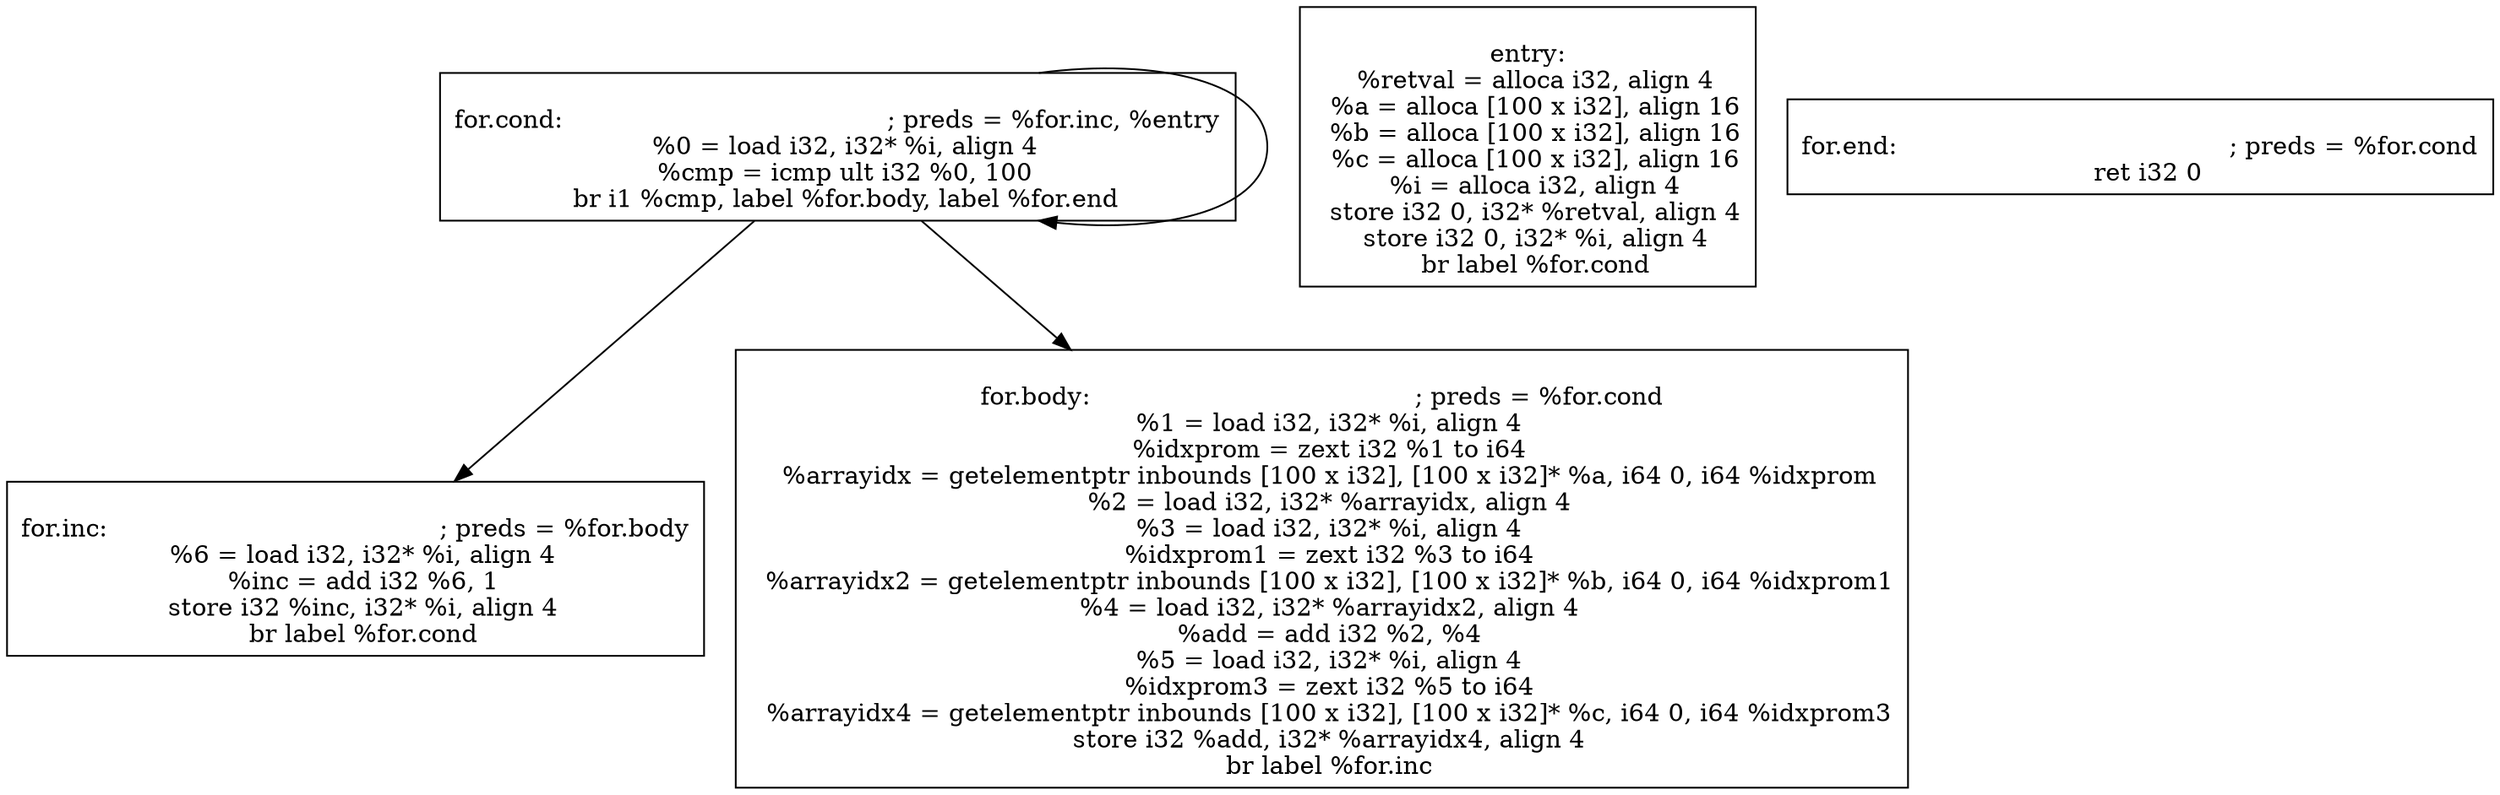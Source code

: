 
digraph G {


node4 [label="
for.cond:                                         ; preds = %for.inc, %entry
  %0 = load i32, i32* %i, align 4
  %cmp = icmp ult i32 %0, 100
  br i1 %cmp, label %for.body, label %for.end
",shape=rectangle ]
node0 [label="
for.inc:                                          ; preds = %for.body
  %6 = load i32, i32* %i, align 4
  %inc = add i32 %6, 1
  store i32 %inc, i32* %i, align 4
  br label %for.cond
",shape=rectangle ]
node3 [label="
entry:
  %retval = alloca i32, align 4
  %a = alloca [100 x i32], align 16
  %b = alloca [100 x i32], align 16
  %c = alloca [100 x i32], align 16
  %i = alloca i32, align 4
  store i32 0, i32* %retval, align 4
  store i32 0, i32* %i, align 4
  br label %for.cond
",shape=rectangle ]
node2 [label="
for.body:                                         ; preds = %for.cond
  %1 = load i32, i32* %i, align 4
  %idxprom = zext i32 %1 to i64
  %arrayidx = getelementptr inbounds [100 x i32], [100 x i32]* %a, i64 0, i64 %idxprom
  %2 = load i32, i32* %arrayidx, align 4
  %3 = load i32, i32* %i, align 4
  %idxprom1 = zext i32 %3 to i64
  %arrayidx2 = getelementptr inbounds [100 x i32], [100 x i32]* %b, i64 0, i64 %idxprom1
  %4 = load i32, i32* %arrayidx2, align 4
  %add = add i32 %2, %4
  %5 = load i32, i32* %i, align 4
  %idxprom3 = zext i32 %5 to i64
  %arrayidx4 = getelementptr inbounds [100 x i32], [100 x i32]* %c, i64 0, i64 %idxprom3
  store i32 %add, i32* %arrayidx4, align 4
  br label %for.inc
",shape=rectangle ]
node1 [label="
for.end:                                          ; preds = %for.cond
  ret i32 0
",shape=rectangle ]

node4->node2 [ ]
node4->node4 [ ]
node4->node0 [ ]


}
